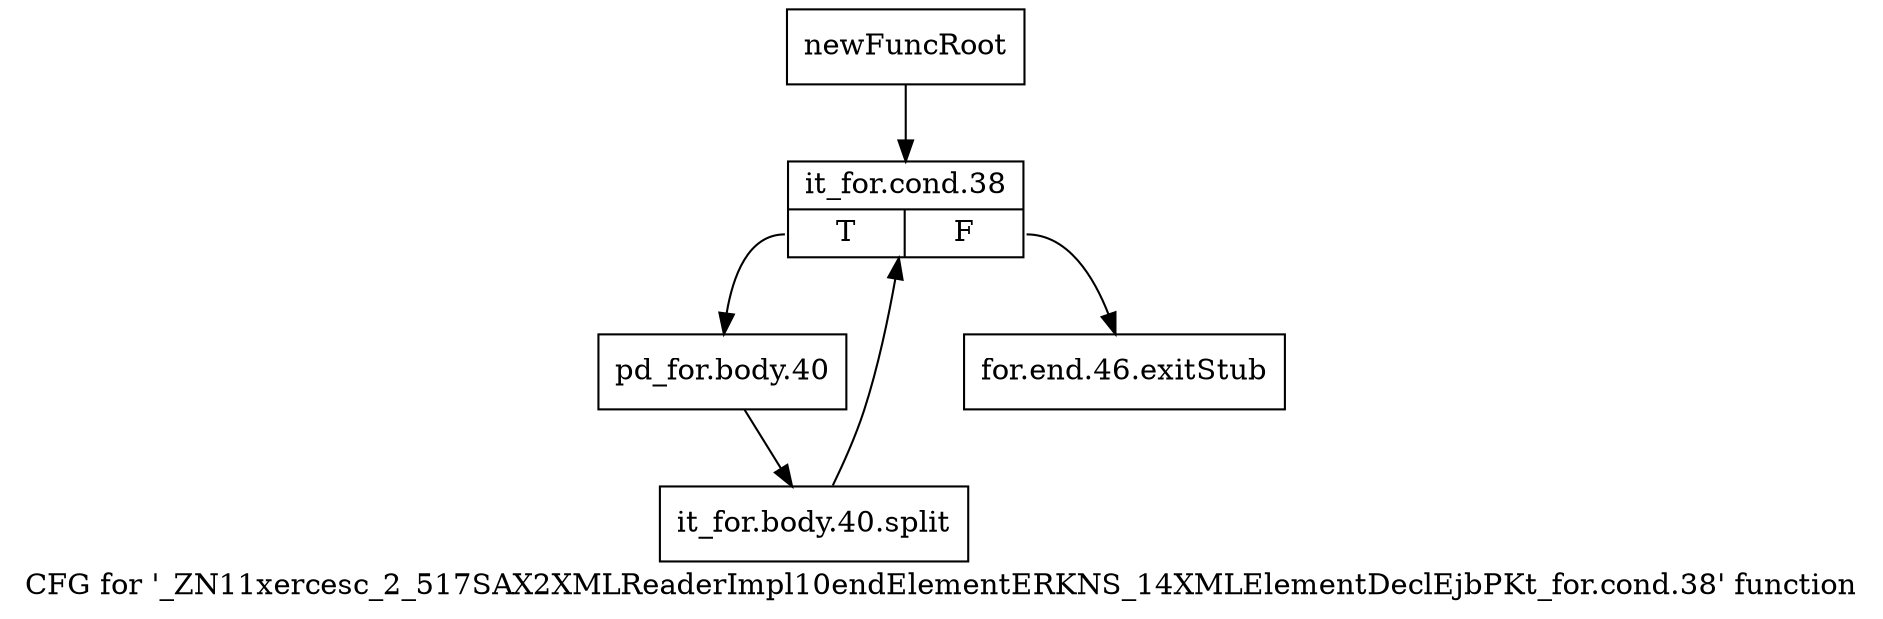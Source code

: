 digraph "CFG for '_ZN11xercesc_2_517SAX2XMLReaderImpl10endElementERKNS_14XMLElementDeclEjbPKt_for.cond.38' function" {
	label="CFG for '_ZN11xercesc_2_517SAX2XMLReaderImpl10endElementERKNS_14XMLElementDeclEjbPKt_for.cond.38' function";

	Node0x99a3410 [shape=record,label="{newFuncRoot}"];
	Node0x99a3410 -> Node0x99a34b0;
	Node0x99a3460 [shape=record,label="{for.end.46.exitStub}"];
	Node0x99a34b0 [shape=record,label="{it_for.cond.38|{<s0>T|<s1>F}}"];
	Node0x99a34b0:s0 -> Node0x99a3500;
	Node0x99a34b0:s1 -> Node0x99a3460;
	Node0x99a3500 [shape=record,label="{pd_for.body.40}"];
	Node0x99a3500 -> Node0xce2aa10;
	Node0xce2aa10 [shape=record,label="{it_for.body.40.split}"];
	Node0xce2aa10 -> Node0x99a34b0;
}

